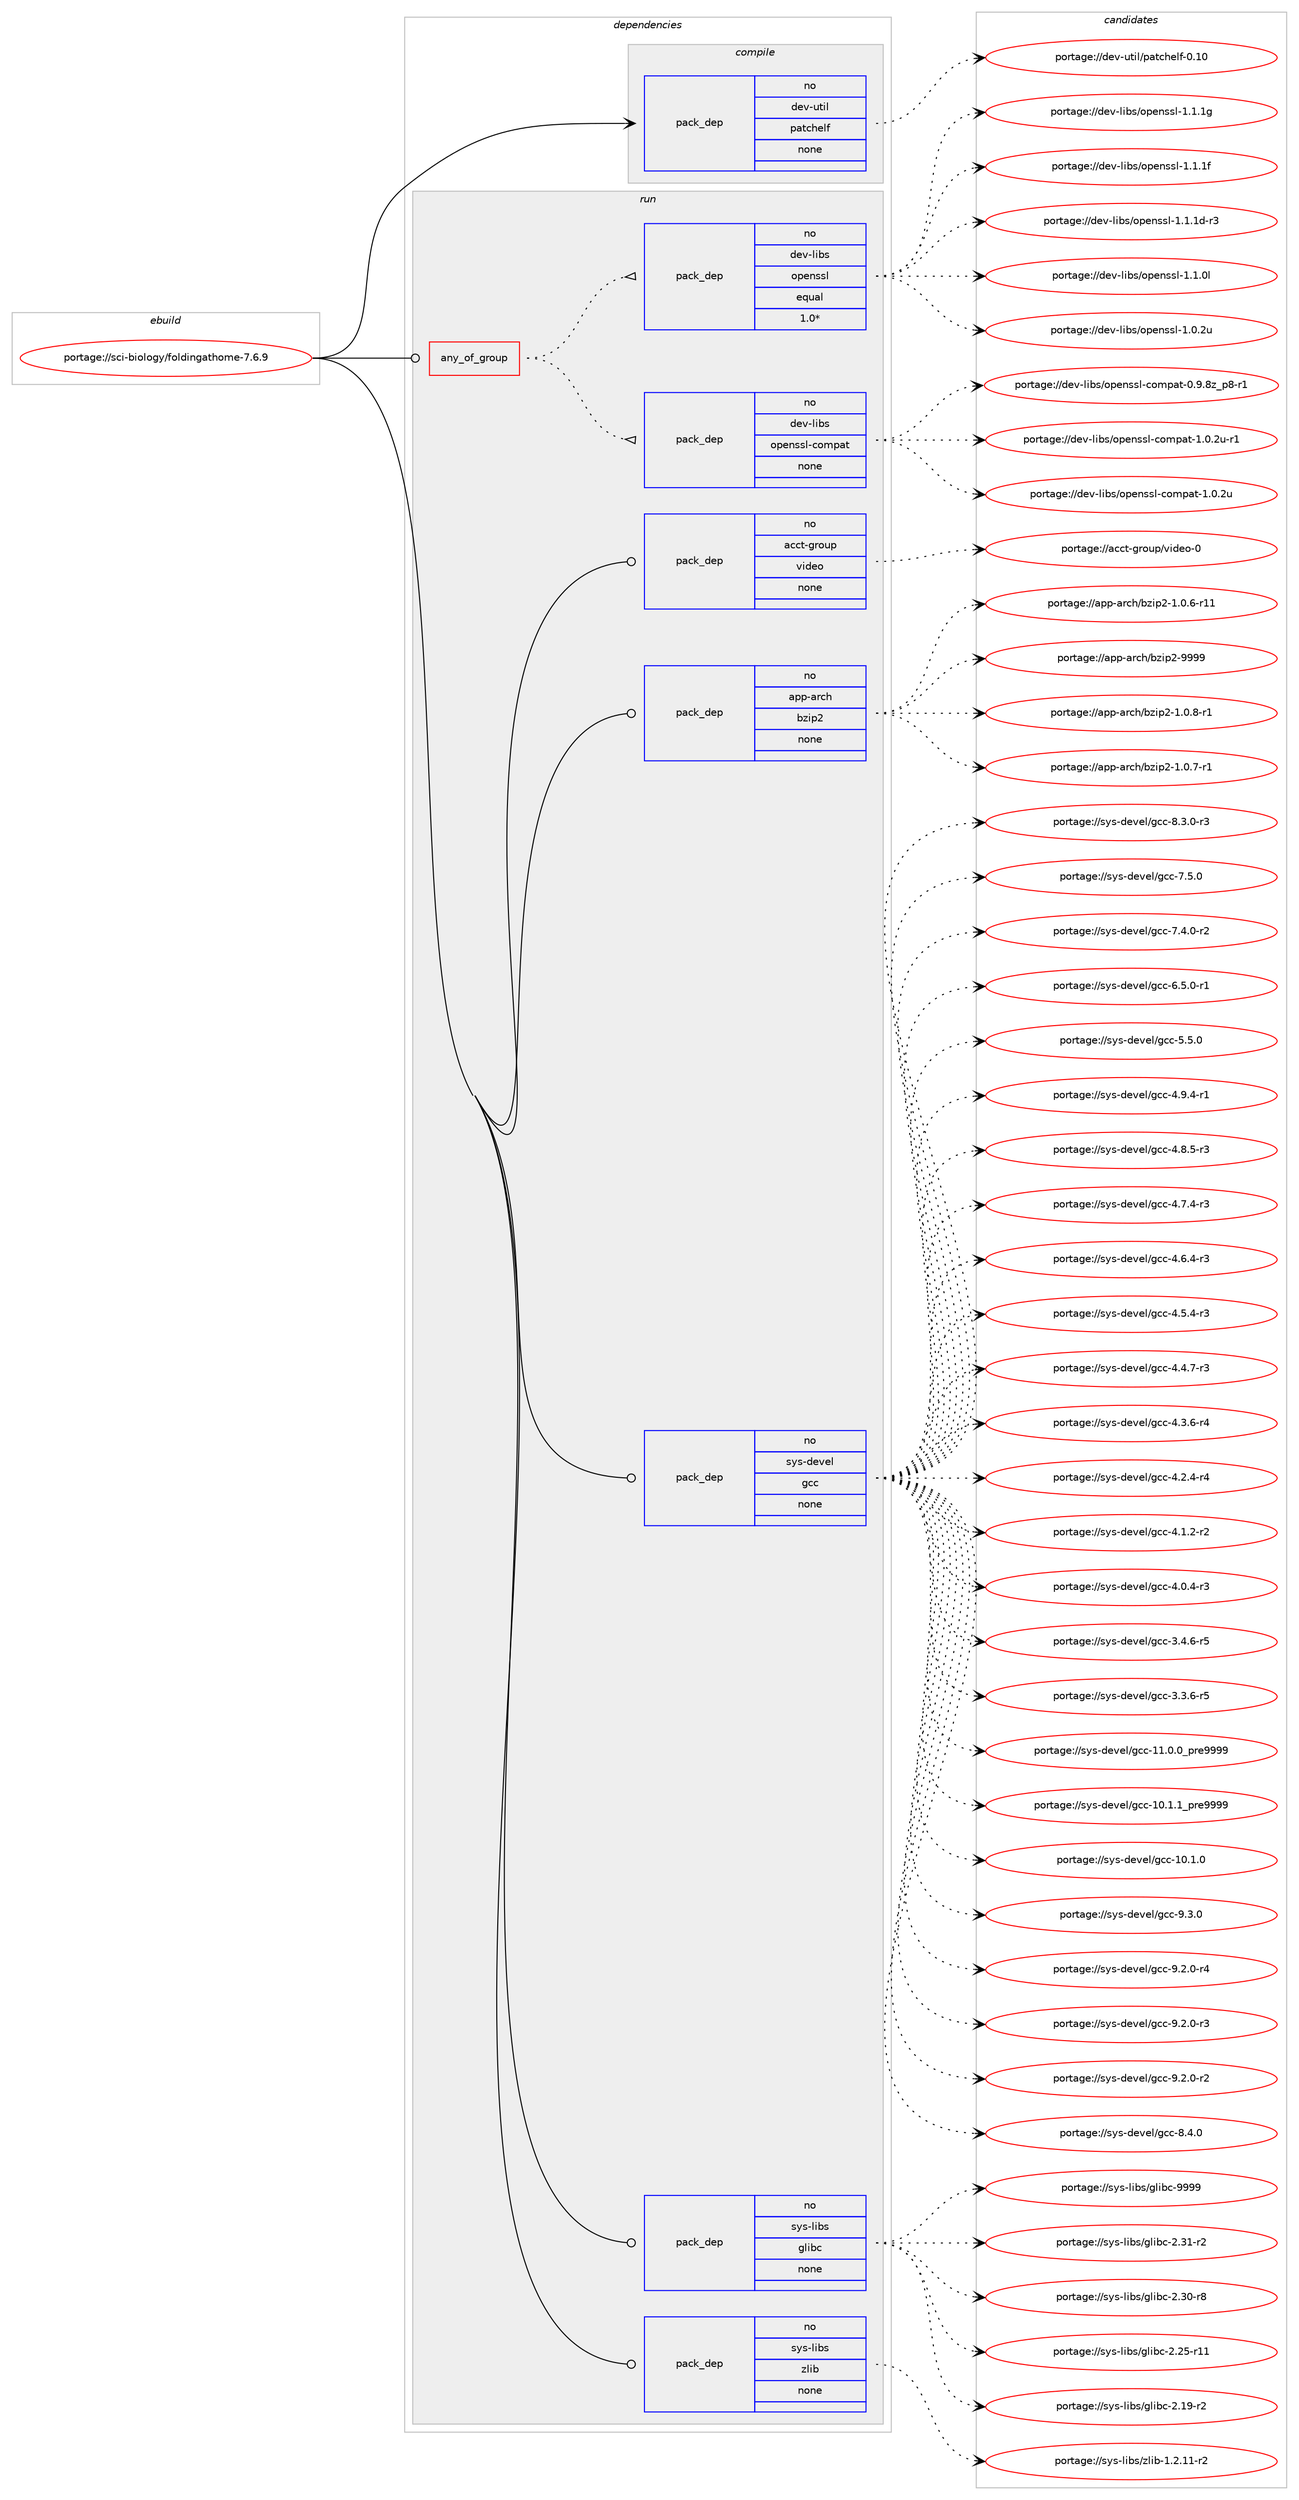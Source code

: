 digraph prolog {

# *************
# Graph options
# *************

newrank=true;
concentrate=true;
compound=true;
graph [rankdir=LR,fontname=Helvetica,fontsize=10,ranksep=1.5];#, ranksep=2.5, nodesep=0.2];
edge  [arrowhead=vee];
node  [fontname=Helvetica,fontsize=10];

# **********
# The ebuild
# **********

subgraph cluster_leftcol {
color=gray;
rank=same;
label=<<i>ebuild</i>>;
id [label="portage://sci-biology/foldingathome-7.6.9", color=red, width=4, href="../sci-biology/foldingathome-7.6.9.svg"];
}

# ****************
# The dependencies
# ****************

subgraph cluster_midcol {
color=gray;
label=<<i>dependencies</i>>;
subgraph cluster_compile {
fillcolor="#eeeeee";
style=filled;
label=<<i>compile</i>>;
subgraph pack8018 {
dependency10032 [label=<<TABLE BORDER="0" CELLBORDER="1" CELLSPACING="0" CELLPADDING="4" WIDTH="220"><TR><TD ROWSPAN="6" CELLPADDING="30">pack_dep</TD></TR><TR><TD WIDTH="110">no</TD></TR><TR><TD>dev-util</TD></TR><TR><TD>patchelf</TD></TR><TR><TD>none</TD></TR><TR><TD></TD></TR></TABLE>>, shape=none, color=blue];
}
id:e -> dependency10032:w [weight=20,style="solid",arrowhead="vee"];
}
subgraph cluster_compileandrun {
fillcolor="#eeeeee";
style=filled;
label=<<i>compile and run</i>>;
}
subgraph cluster_run {
fillcolor="#eeeeee";
style=filled;
label=<<i>run</i>>;
subgraph any110 {
dependency10033 [label=<<TABLE BORDER="0" CELLBORDER="1" CELLSPACING="0" CELLPADDING="4"><TR><TD CELLPADDING="10">any_of_group</TD></TR></TABLE>>, shape=none, color=red];subgraph pack8019 {
dependency10034 [label=<<TABLE BORDER="0" CELLBORDER="1" CELLSPACING="0" CELLPADDING="4" WIDTH="220"><TR><TD ROWSPAN="6" CELLPADDING="30">pack_dep</TD></TR><TR><TD WIDTH="110">no</TD></TR><TR><TD>dev-libs</TD></TR><TR><TD>openssl-compat</TD></TR><TR><TD>none</TD></TR><TR><TD></TD></TR></TABLE>>, shape=none, color=blue];
}
dependency10033:e -> dependency10034:w [weight=20,style="dotted",arrowhead="oinv"];
subgraph pack8020 {
dependency10035 [label=<<TABLE BORDER="0" CELLBORDER="1" CELLSPACING="0" CELLPADDING="4" WIDTH="220"><TR><TD ROWSPAN="6" CELLPADDING="30">pack_dep</TD></TR><TR><TD WIDTH="110">no</TD></TR><TR><TD>dev-libs</TD></TR><TR><TD>openssl</TD></TR><TR><TD>equal</TD></TR><TR><TD>1.0*</TD></TR></TABLE>>, shape=none, color=blue];
}
dependency10033:e -> dependency10035:w [weight=20,style="dotted",arrowhead="oinv"];
}
id:e -> dependency10033:w [weight=20,style="solid",arrowhead="odot"];
subgraph pack8021 {
dependency10036 [label=<<TABLE BORDER="0" CELLBORDER="1" CELLSPACING="0" CELLPADDING="4" WIDTH="220"><TR><TD ROWSPAN="6" CELLPADDING="30">pack_dep</TD></TR><TR><TD WIDTH="110">no</TD></TR><TR><TD>acct-group</TD></TR><TR><TD>video</TD></TR><TR><TD>none</TD></TR><TR><TD></TD></TR></TABLE>>, shape=none, color=blue];
}
id:e -> dependency10036:w [weight=20,style="solid",arrowhead="odot"];
subgraph pack8022 {
dependency10037 [label=<<TABLE BORDER="0" CELLBORDER="1" CELLSPACING="0" CELLPADDING="4" WIDTH="220"><TR><TD ROWSPAN="6" CELLPADDING="30">pack_dep</TD></TR><TR><TD WIDTH="110">no</TD></TR><TR><TD>app-arch</TD></TR><TR><TD>bzip2</TD></TR><TR><TD>none</TD></TR><TR><TD></TD></TR></TABLE>>, shape=none, color=blue];
}
id:e -> dependency10037:w [weight=20,style="solid",arrowhead="odot"];
subgraph pack8023 {
dependency10038 [label=<<TABLE BORDER="0" CELLBORDER="1" CELLSPACING="0" CELLPADDING="4" WIDTH="220"><TR><TD ROWSPAN="6" CELLPADDING="30">pack_dep</TD></TR><TR><TD WIDTH="110">no</TD></TR><TR><TD>sys-devel</TD></TR><TR><TD>gcc</TD></TR><TR><TD>none</TD></TR><TR><TD></TD></TR></TABLE>>, shape=none, color=blue];
}
id:e -> dependency10038:w [weight=20,style="solid",arrowhead="odot"];
subgraph pack8024 {
dependency10039 [label=<<TABLE BORDER="0" CELLBORDER="1" CELLSPACING="0" CELLPADDING="4" WIDTH="220"><TR><TD ROWSPAN="6" CELLPADDING="30">pack_dep</TD></TR><TR><TD WIDTH="110">no</TD></TR><TR><TD>sys-libs</TD></TR><TR><TD>glibc</TD></TR><TR><TD>none</TD></TR><TR><TD></TD></TR></TABLE>>, shape=none, color=blue];
}
id:e -> dependency10039:w [weight=20,style="solid",arrowhead="odot"];
subgraph pack8025 {
dependency10040 [label=<<TABLE BORDER="0" CELLBORDER="1" CELLSPACING="0" CELLPADDING="4" WIDTH="220"><TR><TD ROWSPAN="6" CELLPADDING="30">pack_dep</TD></TR><TR><TD WIDTH="110">no</TD></TR><TR><TD>sys-libs</TD></TR><TR><TD>zlib</TD></TR><TR><TD>none</TD></TR><TR><TD></TD></TR></TABLE>>, shape=none, color=blue];
}
id:e -> dependency10040:w [weight=20,style="solid",arrowhead="odot"];
}
}

# **************
# The candidates
# **************

subgraph cluster_choices {
rank=same;
color=gray;
label=<<i>candidates</i>>;

subgraph choice8018 {
color=black;
nodesep=1;
choice100101118451171161051084711297116991041011081024548464948 [label="portage://dev-util/patchelf-0.10", color=red, width=4,href="../dev-util/patchelf-0.10.svg"];
dependency10032:e -> choice100101118451171161051084711297116991041011081024548464948:w [style=dotted,weight="100"];
}
subgraph choice8019 {
color=black;
nodesep=1;
choice1001011184510810598115471111121011101151151084599111109112971164549464846501174511449 [label="portage://dev-libs/openssl-compat-1.0.2u-r1", color=red, width=4,href="../dev-libs/openssl-compat-1.0.2u-r1.svg"];
choice100101118451081059811547111112101110115115108459911110911297116454946484650117 [label="portage://dev-libs/openssl-compat-1.0.2u", color=red, width=4,href="../dev-libs/openssl-compat-1.0.2u.svg"];
choice10010111845108105981154711111210111011511510845991111091129711645484657465612295112564511449 [label="portage://dev-libs/openssl-compat-0.9.8z_p8-r1", color=red, width=4,href="../dev-libs/openssl-compat-0.9.8z_p8-r1.svg"];
dependency10034:e -> choice1001011184510810598115471111121011101151151084599111109112971164549464846501174511449:w [style=dotted,weight="100"];
dependency10034:e -> choice100101118451081059811547111112101110115115108459911110911297116454946484650117:w [style=dotted,weight="100"];
dependency10034:e -> choice10010111845108105981154711111210111011511510845991111091129711645484657465612295112564511449:w [style=dotted,weight="100"];
}
subgraph choice8020 {
color=black;
nodesep=1;
choice100101118451081059811547111112101110115115108454946494649103 [label="portage://dev-libs/openssl-1.1.1g", color=red, width=4,href="../dev-libs/openssl-1.1.1g.svg"];
choice100101118451081059811547111112101110115115108454946494649102 [label="portage://dev-libs/openssl-1.1.1f", color=red, width=4,href="../dev-libs/openssl-1.1.1f.svg"];
choice1001011184510810598115471111121011101151151084549464946491004511451 [label="portage://dev-libs/openssl-1.1.1d-r3", color=red, width=4,href="../dev-libs/openssl-1.1.1d-r3.svg"];
choice100101118451081059811547111112101110115115108454946494648108 [label="portage://dev-libs/openssl-1.1.0l", color=red, width=4,href="../dev-libs/openssl-1.1.0l.svg"];
choice100101118451081059811547111112101110115115108454946484650117 [label="portage://dev-libs/openssl-1.0.2u", color=red, width=4,href="../dev-libs/openssl-1.0.2u.svg"];
dependency10035:e -> choice100101118451081059811547111112101110115115108454946494649103:w [style=dotted,weight="100"];
dependency10035:e -> choice100101118451081059811547111112101110115115108454946494649102:w [style=dotted,weight="100"];
dependency10035:e -> choice1001011184510810598115471111121011101151151084549464946491004511451:w [style=dotted,weight="100"];
dependency10035:e -> choice100101118451081059811547111112101110115115108454946494648108:w [style=dotted,weight="100"];
dependency10035:e -> choice100101118451081059811547111112101110115115108454946484650117:w [style=dotted,weight="100"];
}
subgraph choice8021 {
color=black;
nodesep=1;
choice97999911645103114111117112471181051001011114548 [label="portage://acct-group/video-0", color=red, width=4,href="../acct-group/video-0.svg"];
dependency10036:e -> choice97999911645103114111117112471181051001011114548:w [style=dotted,weight="100"];
}
subgraph choice8022 {
color=black;
nodesep=1;
choice971121124597114991044798122105112504557575757 [label="portage://app-arch/bzip2-9999", color=red, width=4,href="../app-arch/bzip2-9999.svg"];
choice971121124597114991044798122105112504549464846564511449 [label="portage://app-arch/bzip2-1.0.8-r1", color=red, width=4,href="../app-arch/bzip2-1.0.8-r1.svg"];
choice971121124597114991044798122105112504549464846554511449 [label="portage://app-arch/bzip2-1.0.7-r1", color=red, width=4,href="../app-arch/bzip2-1.0.7-r1.svg"];
choice97112112459711499104479812210511250454946484654451144949 [label="portage://app-arch/bzip2-1.0.6-r11", color=red, width=4,href="../app-arch/bzip2-1.0.6-r11.svg"];
dependency10037:e -> choice971121124597114991044798122105112504557575757:w [style=dotted,weight="100"];
dependency10037:e -> choice971121124597114991044798122105112504549464846564511449:w [style=dotted,weight="100"];
dependency10037:e -> choice971121124597114991044798122105112504549464846554511449:w [style=dotted,weight="100"];
dependency10037:e -> choice97112112459711499104479812210511250454946484654451144949:w [style=dotted,weight="100"];
}
subgraph choice8023 {
color=black;
nodesep=1;
choice11512111545100101118101108471039999455746514648 [label="portage://sys-devel/gcc-9.3.0", color=red, width=4,href="../sys-devel/gcc-9.3.0.svg"];
choice115121115451001011181011084710399994557465046484511452 [label="portage://sys-devel/gcc-9.2.0-r4", color=red, width=4,href="../sys-devel/gcc-9.2.0-r4.svg"];
choice115121115451001011181011084710399994557465046484511451 [label="portage://sys-devel/gcc-9.2.0-r3", color=red, width=4,href="../sys-devel/gcc-9.2.0-r3.svg"];
choice115121115451001011181011084710399994557465046484511450 [label="portage://sys-devel/gcc-9.2.0-r2", color=red, width=4,href="../sys-devel/gcc-9.2.0-r2.svg"];
choice11512111545100101118101108471039999455646524648 [label="portage://sys-devel/gcc-8.4.0", color=red, width=4,href="../sys-devel/gcc-8.4.0.svg"];
choice115121115451001011181011084710399994556465146484511451 [label="portage://sys-devel/gcc-8.3.0-r3", color=red, width=4,href="../sys-devel/gcc-8.3.0-r3.svg"];
choice11512111545100101118101108471039999455546534648 [label="portage://sys-devel/gcc-7.5.0", color=red, width=4,href="../sys-devel/gcc-7.5.0.svg"];
choice115121115451001011181011084710399994555465246484511450 [label="portage://sys-devel/gcc-7.4.0-r2", color=red, width=4,href="../sys-devel/gcc-7.4.0-r2.svg"];
choice115121115451001011181011084710399994554465346484511449 [label="portage://sys-devel/gcc-6.5.0-r1", color=red, width=4,href="../sys-devel/gcc-6.5.0-r1.svg"];
choice11512111545100101118101108471039999455346534648 [label="portage://sys-devel/gcc-5.5.0", color=red, width=4,href="../sys-devel/gcc-5.5.0.svg"];
choice115121115451001011181011084710399994552465746524511449 [label="portage://sys-devel/gcc-4.9.4-r1", color=red, width=4,href="../sys-devel/gcc-4.9.4-r1.svg"];
choice115121115451001011181011084710399994552465646534511451 [label="portage://sys-devel/gcc-4.8.5-r3", color=red, width=4,href="../sys-devel/gcc-4.8.5-r3.svg"];
choice115121115451001011181011084710399994552465546524511451 [label="portage://sys-devel/gcc-4.7.4-r3", color=red, width=4,href="../sys-devel/gcc-4.7.4-r3.svg"];
choice115121115451001011181011084710399994552465446524511451 [label="portage://sys-devel/gcc-4.6.4-r3", color=red, width=4,href="../sys-devel/gcc-4.6.4-r3.svg"];
choice115121115451001011181011084710399994552465346524511451 [label="portage://sys-devel/gcc-4.5.4-r3", color=red, width=4,href="../sys-devel/gcc-4.5.4-r3.svg"];
choice115121115451001011181011084710399994552465246554511451 [label="portage://sys-devel/gcc-4.4.7-r3", color=red, width=4,href="../sys-devel/gcc-4.4.7-r3.svg"];
choice115121115451001011181011084710399994552465146544511452 [label="portage://sys-devel/gcc-4.3.6-r4", color=red, width=4,href="../sys-devel/gcc-4.3.6-r4.svg"];
choice115121115451001011181011084710399994552465046524511452 [label="portage://sys-devel/gcc-4.2.4-r4", color=red, width=4,href="../sys-devel/gcc-4.2.4-r4.svg"];
choice115121115451001011181011084710399994552464946504511450 [label="portage://sys-devel/gcc-4.1.2-r2", color=red, width=4,href="../sys-devel/gcc-4.1.2-r2.svg"];
choice115121115451001011181011084710399994552464846524511451 [label="portage://sys-devel/gcc-4.0.4-r3", color=red, width=4,href="../sys-devel/gcc-4.0.4-r3.svg"];
choice115121115451001011181011084710399994551465246544511453 [label="portage://sys-devel/gcc-3.4.6-r5", color=red, width=4,href="../sys-devel/gcc-3.4.6-r5.svg"];
choice115121115451001011181011084710399994551465146544511453 [label="portage://sys-devel/gcc-3.3.6-r5", color=red, width=4,href="../sys-devel/gcc-3.3.6-r5.svg"];
choice11512111545100101118101108471039999454949464846489511211410157575757 [label="portage://sys-devel/gcc-11.0.0_pre9999", color=red, width=4,href="../sys-devel/gcc-11.0.0_pre9999.svg"];
choice11512111545100101118101108471039999454948464946499511211410157575757 [label="portage://sys-devel/gcc-10.1.1_pre9999", color=red, width=4,href="../sys-devel/gcc-10.1.1_pre9999.svg"];
choice1151211154510010111810110847103999945494846494648 [label="portage://sys-devel/gcc-10.1.0", color=red, width=4,href="../sys-devel/gcc-10.1.0.svg"];
dependency10038:e -> choice11512111545100101118101108471039999455746514648:w [style=dotted,weight="100"];
dependency10038:e -> choice115121115451001011181011084710399994557465046484511452:w [style=dotted,weight="100"];
dependency10038:e -> choice115121115451001011181011084710399994557465046484511451:w [style=dotted,weight="100"];
dependency10038:e -> choice115121115451001011181011084710399994557465046484511450:w [style=dotted,weight="100"];
dependency10038:e -> choice11512111545100101118101108471039999455646524648:w [style=dotted,weight="100"];
dependency10038:e -> choice115121115451001011181011084710399994556465146484511451:w [style=dotted,weight="100"];
dependency10038:e -> choice11512111545100101118101108471039999455546534648:w [style=dotted,weight="100"];
dependency10038:e -> choice115121115451001011181011084710399994555465246484511450:w [style=dotted,weight="100"];
dependency10038:e -> choice115121115451001011181011084710399994554465346484511449:w [style=dotted,weight="100"];
dependency10038:e -> choice11512111545100101118101108471039999455346534648:w [style=dotted,weight="100"];
dependency10038:e -> choice115121115451001011181011084710399994552465746524511449:w [style=dotted,weight="100"];
dependency10038:e -> choice115121115451001011181011084710399994552465646534511451:w [style=dotted,weight="100"];
dependency10038:e -> choice115121115451001011181011084710399994552465546524511451:w [style=dotted,weight="100"];
dependency10038:e -> choice115121115451001011181011084710399994552465446524511451:w [style=dotted,weight="100"];
dependency10038:e -> choice115121115451001011181011084710399994552465346524511451:w [style=dotted,weight="100"];
dependency10038:e -> choice115121115451001011181011084710399994552465246554511451:w [style=dotted,weight="100"];
dependency10038:e -> choice115121115451001011181011084710399994552465146544511452:w [style=dotted,weight="100"];
dependency10038:e -> choice115121115451001011181011084710399994552465046524511452:w [style=dotted,weight="100"];
dependency10038:e -> choice115121115451001011181011084710399994552464946504511450:w [style=dotted,weight="100"];
dependency10038:e -> choice115121115451001011181011084710399994552464846524511451:w [style=dotted,weight="100"];
dependency10038:e -> choice115121115451001011181011084710399994551465246544511453:w [style=dotted,weight="100"];
dependency10038:e -> choice115121115451001011181011084710399994551465146544511453:w [style=dotted,weight="100"];
dependency10038:e -> choice11512111545100101118101108471039999454949464846489511211410157575757:w [style=dotted,weight="100"];
dependency10038:e -> choice11512111545100101118101108471039999454948464946499511211410157575757:w [style=dotted,weight="100"];
dependency10038:e -> choice1151211154510010111810110847103999945494846494648:w [style=dotted,weight="100"];
}
subgraph choice8024 {
color=black;
nodesep=1;
choice11512111545108105981154710310810598994557575757 [label="portage://sys-libs/glibc-9999", color=red, width=4,href="../sys-libs/glibc-9999.svg"];
choice115121115451081059811547103108105989945504651494511450 [label="portage://sys-libs/glibc-2.31-r2", color=red, width=4,href="../sys-libs/glibc-2.31-r2.svg"];
choice115121115451081059811547103108105989945504651484511456 [label="portage://sys-libs/glibc-2.30-r8", color=red, width=4,href="../sys-libs/glibc-2.30-r8.svg"];
choice11512111545108105981154710310810598994550465053451144949 [label="portage://sys-libs/glibc-2.25-r11", color=red, width=4,href="../sys-libs/glibc-2.25-r11.svg"];
choice115121115451081059811547103108105989945504649574511450 [label="portage://sys-libs/glibc-2.19-r2", color=red, width=4,href="../sys-libs/glibc-2.19-r2.svg"];
dependency10039:e -> choice11512111545108105981154710310810598994557575757:w [style=dotted,weight="100"];
dependency10039:e -> choice115121115451081059811547103108105989945504651494511450:w [style=dotted,weight="100"];
dependency10039:e -> choice115121115451081059811547103108105989945504651484511456:w [style=dotted,weight="100"];
dependency10039:e -> choice11512111545108105981154710310810598994550465053451144949:w [style=dotted,weight="100"];
dependency10039:e -> choice115121115451081059811547103108105989945504649574511450:w [style=dotted,weight="100"];
}
subgraph choice8025 {
color=black;
nodesep=1;
choice11512111545108105981154712210810598454946504649494511450 [label="portage://sys-libs/zlib-1.2.11-r2", color=red, width=4,href="../sys-libs/zlib-1.2.11-r2.svg"];
dependency10040:e -> choice11512111545108105981154712210810598454946504649494511450:w [style=dotted,weight="100"];
}
}

}
